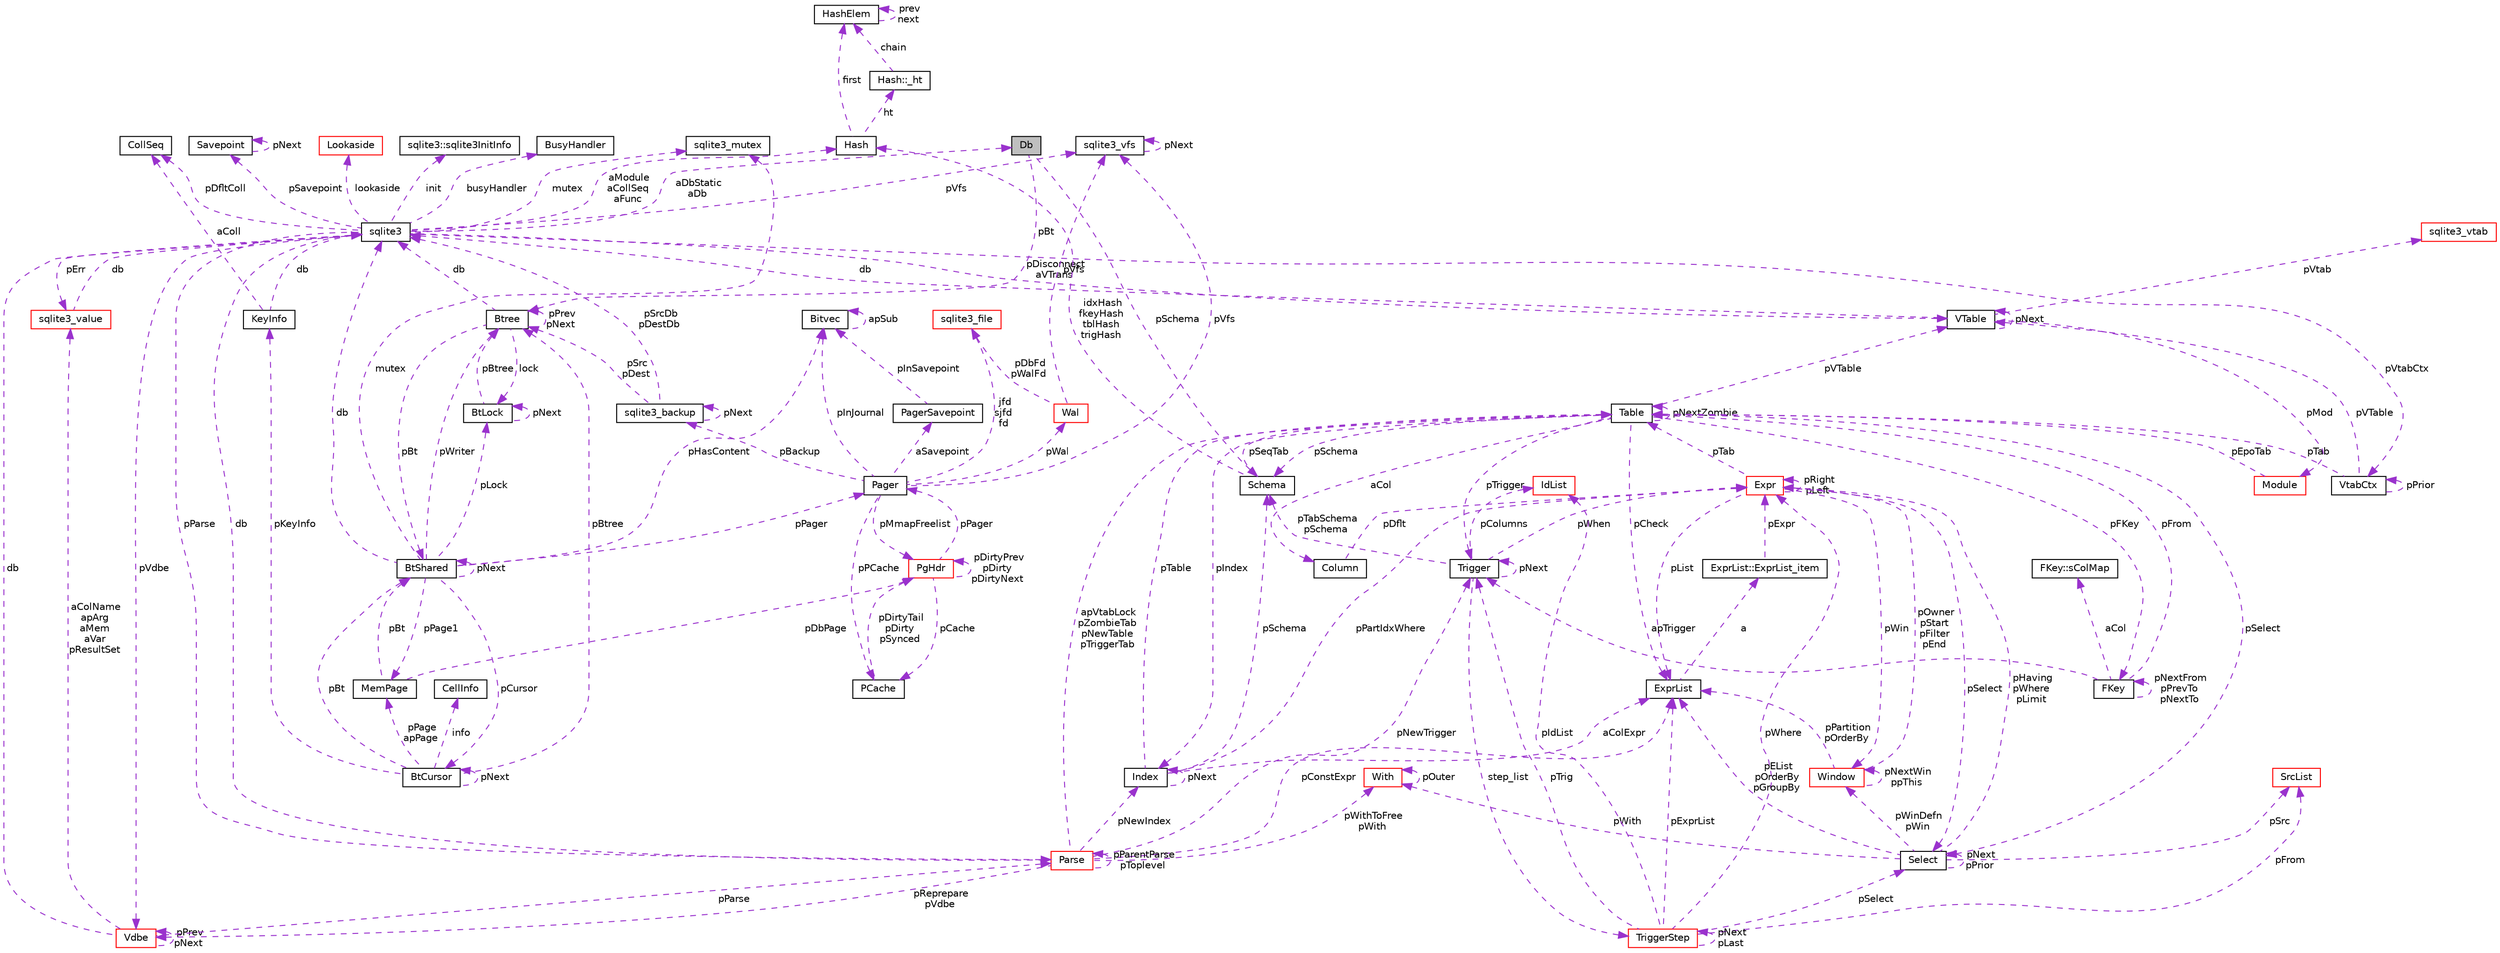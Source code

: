 digraph "Db"
{
 // LATEX_PDF_SIZE
  edge [fontname="Helvetica",fontsize="10",labelfontname="Helvetica",labelfontsize="10"];
  node [fontname="Helvetica",fontsize="10",shape=record];
  Node1 [label="Db",height=0.2,width=0.4,color="black", fillcolor="grey75", style="filled", fontcolor="black",tooltip=" "];
  Node2 -> Node1 [dir="back",color="darkorchid3",fontsize="10",style="dashed",label=" pSchema" ,fontname="Helvetica"];
  Node2 [label="Schema",height=0.2,width=0.4,color="black", fillcolor="white", style="filled",URL="$structSchema.html",tooltip=" "];
  Node3 -> Node2 [dir="back",color="darkorchid3",fontsize="10",style="dashed",label=" pSeqTab" ,fontname="Helvetica"];
  Node3 [label="Table",height=0.2,width=0.4,color="black", fillcolor="white", style="filled",URL="$structTable.html",tooltip=" "];
  Node2 -> Node3 [dir="back",color="darkorchid3",fontsize="10",style="dashed",label=" pSchema" ,fontname="Helvetica"];
  Node4 -> Node3 [dir="back",color="darkorchid3",fontsize="10",style="dashed",label=" aCol" ,fontname="Helvetica"];
  Node4 [label="Column",height=0.2,width=0.4,color="black", fillcolor="white", style="filled",URL="$structColumn.html",tooltip=" "];
  Node5 -> Node4 [dir="back",color="darkorchid3",fontsize="10",style="dashed",label=" pDflt" ,fontname="Helvetica"];
  Node5 [label="Expr",height=0.2,width=0.4,color="red", fillcolor="white", style="filled",URL="$structExpr.html",tooltip=" "];
  Node5 -> Node5 [dir="back",color="darkorchid3",fontsize="10",style="dashed",label=" pRight\npLeft" ,fontname="Helvetica"];
  Node3 -> Node5 [dir="back",color="darkorchid3",fontsize="10",style="dashed",label=" pTab" ,fontname="Helvetica"];
  Node13 -> Node5 [dir="back",color="darkorchid3",fontsize="10",style="dashed",label=" pSelect" ,fontname="Helvetica"];
  Node13 [label="Select",height=0.2,width=0.4,color="black", fillcolor="white", style="filled",URL="$structSelect.html",tooltip=" "];
  Node5 -> Node13 [dir="back",color="darkorchid3",fontsize="10",style="dashed",label=" pHaving\npWhere\npLimit" ,fontname="Helvetica"];
  Node14 -> Node13 [dir="back",color="darkorchid3",fontsize="10",style="dashed",label=" pWith" ,fontname="Helvetica"];
  Node14 [label="With",height=0.2,width=0.4,color="red", fillcolor="white", style="filled",URL="$structWith.html",tooltip=" "];
  Node14 -> Node14 [dir="back",color="darkorchid3",fontsize="10",style="dashed",label=" pOuter" ,fontname="Helvetica"];
  Node13 -> Node13 [dir="back",color="darkorchid3",fontsize="10",style="dashed",label=" pNext\npPrior" ,fontname="Helvetica"];
  Node16 -> Node13 [dir="back",color="darkorchid3",fontsize="10",style="dashed",label=" pSrc" ,fontname="Helvetica"];
  Node16 [label="SrcList",height=0.2,width=0.4,color="red", fillcolor="white", style="filled",URL="$structSrcList.html",tooltip=" "];
  Node11 -> Node13 [dir="back",color="darkorchid3",fontsize="10",style="dashed",label=" pEList\npOrderBy\npGroupBy" ,fontname="Helvetica"];
  Node11 [label="ExprList",height=0.2,width=0.4,color="black", fillcolor="white", style="filled",URL="$structExprList.html",tooltip=" "];
  Node12 -> Node11 [dir="back",color="darkorchid3",fontsize="10",style="dashed",label=" a" ,fontname="Helvetica"];
  Node12 [label="ExprList::ExprList_item",height=0.2,width=0.4,color="black", fillcolor="white", style="filled",URL="$structExprList_1_1ExprList__item.html",tooltip=" "];
  Node5 -> Node12 [dir="back",color="darkorchid3",fontsize="10",style="dashed",label=" pExpr" ,fontname="Helvetica"];
  Node21 -> Node13 [dir="back",color="darkorchid3",fontsize="10",style="dashed",label=" pWinDefn\npWin" ,fontname="Helvetica"];
  Node21 [label="Window",height=0.2,width=0.4,color="red", fillcolor="white", style="filled",URL="$structWindow.html",tooltip=" "];
  Node5 -> Node21 [dir="back",color="darkorchid3",fontsize="10",style="dashed",label=" pOwner\npStart\npFilter\npEnd" ,fontname="Helvetica"];
  Node11 -> Node21 [dir="back",color="darkorchid3",fontsize="10",style="dashed",label=" pPartition\npOrderBy" ,fontname="Helvetica"];
  Node21 -> Node21 [dir="back",color="darkorchid3",fontsize="10",style="dashed",label=" pNextWin\nppThis" ,fontname="Helvetica"];
  Node11 -> Node5 [dir="back",color="darkorchid3",fontsize="10",style="dashed",label=" pList" ,fontname="Helvetica"];
  Node21 -> Node5 [dir="back",color="darkorchid3",fontsize="10",style="dashed",label=" pWin" ,fontname="Helvetica"];
  Node22 -> Node3 [dir="back",color="darkorchid3",fontsize="10",style="dashed",label=" pFKey" ,fontname="Helvetica"];
  Node22 [label="FKey",height=0.2,width=0.4,color="black", fillcolor="white", style="filled",URL="$structFKey.html",tooltip=" "];
  Node23 -> Node22 [dir="back",color="darkorchid3",fontsize="10",style="dashed",label=" aCol" ,fontname="Helvetica"];
  Node23 [label="FKey::sColMap",height=0.2,width=0.4,color="black", fillcolor="white", style="filled",URL="$structFKey_1_1sColMap.html",tooltip=" "];
  Node22 -> Node22 [dir="back",color="darkorchid3",fontsize="10",style="dashed",label=" pNextFrom\npPrevTo\npNextTo" ,fontname="Helvetica"];
  Node3 -> Node22 [dir="back",color="darkorchid3",fontsize="10",style="dashed",label=" pFrom" ,fontname="Helvetica"];
  Node24 -> Node22 [dir="back",color="darkorchid3",fontsize="10",style="dashed",label=" apTrigger" ,fontname="Helvetica"];
  Node24 [label="Trigger",height=0.2,width=0.4,color="black", fillcolor="white", style="filled",URL="$structTrigger.html",tooltip=" "];
  Node25 -> Node24 [dir="back",color="darkorchid3",fontsize="10",style="dashed",label=" step_list" ,fontname="Helvetica"];
  Node25 [label="TriggerStep",height=0.2,width=0.4,color="red", fillcolor="white", style="filled",URL="$structTriggerStep.html",tooltip=" "];
  Node25 -> Node25 [dir="back",color="darkorchid3",fontsize="10",style="dashed",label=" pNext\npLast" ,fontname="Helvetica"];
  Node5 -> Node25 [dir="back",color="darkorchid3",fontsize="10",style="dashed",label=" pWhere" ,fontname="Helvetica"];
  Node18 -> Node25 [dir="back",color="darkorchid3",fontsize="10",style="dashed",label=" pIdList" ,fontname="Helvetica"];
  Node18 [label="IdList",height=0.2,width=0.4,color="red", fillcolor="white", style="filled",URL="$structIdList.html",tooltip=" "];
  Node13 -> Node25 [dir="back",color="darkorchid3",fontsize="10",style="dashed",label=" pSelect" ,fontname="Helvetica"];
  Node24 -> Node25 [dir="back",color="darkorchid3",fontsize="10",style="dashed",label=" pTrig" ,fontname="Helvetica"];
  Node16 -> Node25 [dir="back",color="darkorchid3",fontsize="10",style="dashed",label=" pFrom" ,fontname="Helvetica"];
  Node11 -> Node25 [dir="back",color="darkorchid3",fontsize="10",style="dashed",label=" pExprList" ,fontname="Helvetica"];
  Node2 -> Node24 [dir="back",color="darkorchid3",fontsize="10",style="dashed",label=" pTabSchema\npSchema" ,fontname="Helvetica"];
  Node5 -> Node24 [dir="back",color="darkorchid3",fontsize="10",style="dashed",label=" pWhen" ,fontname="Helvetica"];
  Node18 -> Node24 [dir="back",color="darkorchid3",fontsize="10",style="dashed",label=" pColumns" ,fontname="Helvetica"];
  Node24 -> Node24 [dir="back",color="darkorchid3",fontsize="10",style="dashed",label=" pNext" ,fontname="Helvetica"];
  Node27 -> Node3 [dir="back",color="darkorchid3",fontsize="10",style="dashed",label=" pVTable" ,fontname="Helvetica"];
  Node27 [label="VTable",height=0.2,width=0.4,color="black", fillcolor="white", style="filled",URL="$structVTable.html",tooltip=" "];
  Node28 -> Node27 [dir="back",color="darkorchid3",fontsize="10",style="dashed",label=" db" ,fontname="Helvetica"];
  Node28 [label="sqlite3",height=0.2,width=0.4,color="black", fillcolor="white", style="filled",URL="$structsqlite3.html",tooltip=" "];
  Node29 -> Node28 [dir="back",color="darkorchid3",fontsize="10",style="dashed",label=" pVdbe" ,fontname="Helvetica"];
  Node29 [label="Vdbe",height=0.2,width=0.4,color="red", fillcolor="white", style="filled",URL="$structVdbe.html",tooltip=" "];
  Node29 -> Node29 [dir="back",color="darkorchid3",fontsize="10",style="dashed",label=" pPrev\npNext" ,fontname="Helvetica"];
  Node28 -> Node29 [dir="back",color="darkorchid3",fontsize="10",style="dashed",label=" db" ,fontname="Helvetica"];
  Node30 -> Node29 [dir="back",color="darkorchid3",fontsize="10",style="dashed",label=" aColName\napArg\naMem\naVar\npResultSet" ,fontname="Helvetica"];
  Node30 [label="sqlite3_value",height=0.2,width=0.4,color="red", fillcolor="white", style="filled",URL="$structsqlite3__value.html",tooltip=" "];
  Node28 -> Node30 [dir="back",color="darkorchid3",fontsize="10",style="dashed",label=" db" ,fontname="Helvetica"];
  Node73 -> Node29 [dir="back",color="darkorchid3",fontsize="10",style="dashed",label=" pParse" ,fontname="Helvetica"];
  Node73 [label="Parse",height=0.2,width=0.4,color="red", fillcolor="white", style="filled",URL="$structParse.html",tooltip=" "];
  Node29 -> Node73 [dir="back",color="darkorchid3",fontsize="10",style="dashed",label=" pReprepare\npVdbe" ,fontname="Helvetica"];
  Node28 -> Node73 [dir="back",color="darkorchid3",fontsize="10",style="dashed",label=" db" ,fontname="Helvetica"];
  Node14 -> Node73 [dir="back",color="darkorchid3",fontsize="10",style="dashed",label=" pWithToFree\npWith" ,fontname="Helvetica"];
  Node3 -> Node73 [dir="back",color="darkorchid3",fontsize="10",style="dashed",label=" apVtabLock\npZombieTab\npNewTable\npTriggerTab" ,fontname="Helvetica"];
  Node24 -> Node73 [dir="back",color="darkorchid3",fontsize="10",style="dashed",label=" pNewTrigger" ,fontname="Helvetica"];
  Node20 -> Node73 [dir="back",color="darkorchid3",fontsize="10",style="dashed",label=" pNewIndex" ,fontname="Helvetica"];
  Node20 [label="Index",height=0.2,width=0.4,color="black", fillcolor="white", style="filled",URL="$structIndex.html",tooltip=" "];
  Node2 -> Node20 [dir="back",color="darkorchid3",fontsize="10",style="dashed",label=" pSchema" ,fontname="Helvetica"];
  Node5 -> Node20 [dir="back",color="darkorchid3",fontsize="10",style="dashed",label=" pPartIdxWhere" ,fontname="Helvetica"];
  Node3 -> Node20 [dir="back",color="darkorchid3",fontsize="10",style="dashed",label=" pTable" ,fontname="Helvetica"];
  Node11 -> Node20 [dir="back",color="darkorchid3",fontsize="10",style="dashed",label=" aColExpr" ,fontname="Helvetica"];
  Node20 -> Node20 [dir="back",color="darkorchid3",fontsize="10",style="dashed",label=" pNext" ,fontname="Helvetica"];
  Node11 -> Node73 [dir="back",color="darkorchid3",fontsize="10",style="dashed",label=" pConstExpr" ,fontname="Helvetica"];
  Node73 -> Node73 [dir="back",color="darkorchid3",fontsize="10",style="dashed",label=" pParentParse\npToplevel" ,fontname="Helvetica"];
  Node79 -> Node28 [dir="back",color="darkorchid3",fontsize="10",style="dashed",label=" pSavepoint" ,fontname="Helvetica"];
  Node79 [label="Savepoint",height=0.2,width=0.4,color="black", fillcolor="white", style="filled",URL="$structSavepoint.html",tooltip=" "];
  Node79 -> Node79 [dir="back",color="darkorchid3",fontsize="10",style="dashed",label=" pNext" ,fontname="Helvetica"];
  Node80 -> Node28 [dir="back",color="darkorchid3",fontsize="10",style="dashed",label=" lookaside" ,fontname="Helvetica"];
  Node80 [label="Lookaside",height=0.2,width=0.4,color="red", fillcolor="white", style="filled",URL="$structLookaside.html",tooltip=" "];
  Node30 -> Node28 [dir="back",color="darkorchid3",fontsize="10",style="dashed",label=" pErr" ,fontname="Helvetica"];
  Node39 -> Node28 [dir="back",color="darkorchid3",fontsize="10",style="dashed",label=" mutex" ,fontname="Helvetica"];
  Node39 [label="sqlite3_mutex",height=0.2,width=0.4,color="black", fillcolor="white", style="filled",URL="$structsqlite3__mutex.html",tooltip=" "];
  Node50 -> Node28 [dir="back",color="darkorchid3",fontsize="10",style="dashed",label=" pVfs" ,fontname="Helvetica"];
  Node50 [label="sqlite3_vfs",height=0.2,width=0.4,color="black", fillcolor="white", style="filled",URL="$structsqlite3__vfs.html",tooltip=" "];
  Node50 -> Node50 [dir="back",color="darkorchid3",fontsize="10",style="dashed",label=" pNext" ,fontname="Helvetica"];
  Node82 -> Node28 [dir="back",color="darkorchid3",fontsize="10",style="dashed",label=" init" ,fontname="Helvetica"];
  Node82 [label="sqlite3::sqlite3InitInfo",height=0.2,width=0.4,color="black", fillcolor="white", style="filled",URL="$structsqlite3_1_1sqlite3InitInfo.html",tooltip=" "];
  Node83 -> Node28 [dir="back",color="darkorchid3",fontsize="10",style="dashed",label=" busyHandler" ,fontname="Helvetica"];
  Node83 [label="BusyHandler",height=0.2,width=0.4,color="black", fillcolor="white", style="filled",URL="$structBusyHandler.html",tooltip=" "];
  Node84 -> Node28 [dir="back",color="darkorchid3",fontsize="10",style="dashed",label=" pVtabCtx" ,fontname="Helvetica"];
  Node84 [label="VtabCtx",height=0.2,width=0.4,color="black", fillcolor="white", style="filled",URL="$structVtabCtx.html",tooltip=" "];
  Node84 -> Node84 [dir="back",color="darkorchid3",fontsize="10",style="dashed",label=" pPrior" ,fontname="Helvetica"];
  Node27 -> Node84 [dir="back",color="darkorchid3",fontsize="10",style="dashed",label=" pVTable" ,fontname="Helvetica"];
  Node3 -> Node84 [dir="back",color="darkorchid3",fontsize="10",style="dashed",label=" pTab" ,fontname="Helvetica"];
  Node55 -> Node28 [dir="back",color="darkorchid3",fontsize="10",style="dashed",label=" pDfltColl" ,fontname="Helvetica"];
  Node55 [label="CollSeq",height=0.2,width=0.4,color="black", fillcolor="white", style="filled",URL="$structCollSeq.html",tooltip=" "];
  Node27 -> Node28 [dir="back",color="darkorchid3",fontsize="10",style="dashed",label=" pDisconnect\naVTrans" ,fontname="Helvetica"];
  Node1 -> Node28 [dir="back",color="darkorchid3",fontsize="10",style="dashed",label=" aDbStatic\naDb" ,fontname="Helvetica"];
  Node85 -> Node28 [dir="back",color="darkorchid3",fontsize="10",style="dashed",label=" aModule\naCollSeq\naFunc" ,fontname="Helvetica"];
  Node85 [label="Hash",height=0.2,width=0.4,color="black", fillcolor="white", style="filled",URL="$structHash.html",tooltip=" "];
  Node86 -> Node85 [dir="back",color="darkorchid3",fontsize="10",style="dashed",label=" ht" ,fontname="Helvetica"];
  Node86 [label="Hash::_ht",height=0.2,width=0.4,color="black", fillcolor="white", style="filled",URL="$structHash_1_1__ht.html",tooltip=" "];
  Node87 -> Node86 [dir="back",color="darkorchid3",fontsize="10",style="dashed",label=" chain" ,fontname="Helvetica"];
  Node87 [label="HashElem",height=0.2,width=0.4,color="black", fillcolor="white", style="filled",URL="$structHashElem.html",tooltip=" "];
  Node87 -> Node87 [dir="back",color="darkorchid3",fontsize="10",style="dashed",label=" prev\nnext" ,fontname="Helvetica"];
  Node87 -> Node85 [dir="back",color="darkorchid3",fontsize="10",style="dashed",label=" first" ,fontname="Helvetica"];
  Node73 -> Node28 [dir="back",color="darkorchid3",fontsize="10",style="dashed",label=" pParse" ,fontname="Helvetica"];
  Node27 -> Node27 [dir="back",color="darkorchid3",fontsize="10",style="dashed",label=" pNext" ,fontname="Helvetica"];
  Node88 -> Node27 [dir="back",color="darkorchid3",fontsize="10",style="dashed",label=" pMod" ,fontname="Helvetica"];
  Node88 [label="Module",height=0.2,width=0.4,color="red", fillcolor="white", style="filled",URL="$structModule.html",tooltip=" "];
  Node3 -> Node88 [dir="back",color="darkorchid3",fontsize="10",style="dashed",label=" pEpoTab" ,fontname="Helvetica"];
  Node57 -> Node27 [dir="back",color="darkorchid3",fontsize="10",style="dashed",label=" pVtab" ,fontname="Helvetica"];
  Node57 [label="sqlite3_vtab",height=0.2,width=0.4,color="red", fillcolor="white", style="filled",URL="$structsqlite3__vtab.html",tooltip=" "];
  Node3 -> Node3 [dir="back",color="darkorchid3",fontsize="10",style="dashed",label=" pNextZombie" ,fontname="Helvetica"];
  Node24 -> Node3 [dir="back",color="darkorchid3",fontsize="10",style="dashed",label=" pTrigger" ,fontname="Helvetica"];
  Node13 -> Node3 [dir="back",color="darkorchid3",fontsize="10",style="dashed",label=" pSelect" ,fontname="Helvetica"];
  Node11 -> Node3 [dir="back",color="darkorchid3",fontsize="10",style="dashed",label=" pCheck" ,fontname="Helvetica"];
  Node20 -> Node3 [dir="back",color="darkorchid3",fontsize="10",style="dashed",label=" pIndex" ,fontname="Helvetica"];
  Node85 -> Node2 [dir="back",color="darkorchid3",fontsize="10",style="dashed",label=" idxHash\nfkeyHash\ntblHash\ntrigHash" ,fontname="Helvetica"];
  Node41 -> Node1 [dir="back",color="darkorchid3",fontsize="10",style="dashed",label=" pBt" ,fontname="Helvetica"];
  Node41 [label="Btree",height=0.2,width=0.4,color="black", fillcolor="white", style="filled",URL="$structBtree.html",tooltip=" "];
  Node37 -> Node41 [dir="back",color="darkorchid3",fontsize="10",style="dashed",label=" pBt" ,fontname="Helvetica"];
  Node37 [label="BtShared",height=0.2,width=0.4,color="black", fillcolor="white", style="filled",URL="$structBtShared.html",tooltip=" "];
  Node35 -> Node37 [dir="back",color="darkorchid3",fontsize="10",style="dashed",label=" pCursor" ,fontname="Helvetica"];
  Node35 [label="BtCursor",height=0.2,width=0.4,color="black", fillcolor="white", style="filled",URL="$structBtCursor.html",tooltip=" "];
  Node35 -> Node35 [dir="back",color="darkorchid3",fontsize="10",style="dashed",label=" pNext" ,fontname="Helvetica"];
  Node36 -> Node35 [dir="back",color="darkorchid3",fontsize="10",style="dashed",label=" info" ,fontname="Helvetica"];
  Node36 [label="CellInfo",height=0.2,width=0.4,color="black", fillcolor="white", style="filled",URL="$structCellInfo.html",tooltip=" "];
  Node37 -> Node35 [dir="back",color="darkorchid3",fontsize="10",style="dashed",label=" pBt" ,fontname="Helvetica"];
  Node42 -> Node35 [dir="back",color="darkorchid3",fontsize="10",style="dashed",label=" pPage\napPage" ,fontname="Helvetica"];
  Node42 [label="MemPage",height=0.2,width=0.4,color="black", fillcolor="white", style="filled",URL="$structMemPage.html",tooltip=" "];
  Node37 -> Node42 [dir="back",color="darkorchid3",fontsize="10",style="dashed",label=" pBt" ,fontname="Helvetica"];
  Node43 -> Node42 [dir="back",color="darkorchid3",fontsize="10",style="dashed",label=" pDbPage" ,fontname="Helvetica"];
  Node43 [label="PgHdr",height=0.2,width=0.4,color="red", fillcolor="white", style="filled",URL="$structPgHdr.html",tooltip=" "];
  Node45 -> Node43 [dir="back",color="darkorchid3",fontsize="10",style="dashed",label=" pCache" ,fontname="Helvetica"];
  Node45 [label="PCache",height=0.2,width=0.4,color="black", fillcolor="white", style="filled",URL="$structPCache.html",tooltip=" "];
  Node43 -> Node45 [dir="back",color="darkorchid3",fontsize="10",style="dashed",label=" pDirtyTail\npDirty\npSynced" ,fontname="Helvetica"];
  Node43 -> Node43 [dir="back",color="darkorchid3",fontsize="10",style="dashed",label=" pDirtyPrev\npDirty\npDirtyNext" ,fontname="Helvetica"];
  Node46 -> Node43 [dir="back",color="darkorchid3",fontsize="10",style="dashed",label=" pPager" ,fontname="Helvetica"];
  Node46 [label="Pager",height=0.2,width=0.4,color="black", fillcolor="white", style="filled",URL="$structPager.html",tooltip=" "];
  Node45 -> Node46 [dir="back",color="darkorchid3",fontsize="10",style="dashed",label=" pPCache" ,fontname="Helvetica"];
  Node47 -> Node46 [dir="back",color="darkorchid3",fontsize="10",style="dashed",label=" pBackup" ,fontname="Helvetica"];
  Node47 [label="sqlite3_backup",height=0.2,width=0.4,color="black", fillcolor="white", style="filled",URL="$structsqlite3__backup.html",tooltip=" "];
  Node47 -> Node47 [dir="back",color="darkorchid3",fontsize="10",style="dashed",label=" pNext" ,fontname="Helvetica"];
  Node28 -> Node47 [dir="back",color="darkorchid3",fontsize="10",style="dashed",label=" pSrcDb\npDestDb" ,fontname="Helvetica"];
  Node41 -> Node47 [dir="back",color="darkorchid3",fontsize="10",style="dashed",label=" pSrc\npDest" ,fontname="Helvetica"];
  Node38 -> Node46 [dir="back",color="darkorchid3",fontsize="10",style="dashed",label=" pInJournal" ,fontname="Helvetica"];
  Node38 [label="Bitvec",height=0.2,width=0.4,color="black", fillcolor="white", style="filled",URL="$structBitvec.html",tooltip=" "];
  Node38 -> Node38 [dir="back",color="darkorchid3",fontsize="10",style="dashed",label=" apSub" ,fontname="Helvetica"];
  Node48 -> Node46 [dir="back",color="darkorchid3",fontsize="10",style="dashed",label=" jfd\nsjfd\nfd" ,fontname="Helvetica"];
  Node48 [label="sqlite3_file",height=0.2,width=0.4,color="red", fillcolor="white", style="filled",URL="$structsqlite3__file.html",tooltip=" "];
  Node50 -> Node46 [dir="back",color="darkorchid3",fontsize="10",style="dashed",label=" pVfs" ,fontname="Helvetica"];
  Node43 -> Node46 [dir="back",color="darkorchid3",fontsize="10",style="dashed",label=" pMmapFreelist" ,fontname="Helvetica"];
  Node51 -> Node46 [dir="back",color="darkorchid3",fontsize="10",style="dashed",label=" pWal" ,fontname="Helvetica"];
  Node51 [label="Wal",height=0.2,width=0.4,color="red", fillcolor="white", style="filled",URL="$structWal.html",tooltip=" "];
  Node48 -> Node51 [dir="back",color="darkorchid3",fontsize="10",style="dashed",label=" pDbFd\npWalFd" ,fontname="Helvetica"];
  Node50 -> Node51 [dir="back",color="darkorchid3",fontsize="10",style="dashed",label=" pVfs" ,fontname="Helvetica"];
  Node53 -> Node46 [dir="back",color="darkorchid3",fontsize="10",style="dashed",label=" aSavepoint" ,fontname="Helvetica"];
  Node53 [label="PagerSavepoint",height=0.2,width=0.4,color="black", fillcolor="white", style="filled",URL="$structPagerSavepoint.html",tooltip=" "];
  Node38 -> Node53 [dir="back",color="darkorchid3",fontsize="10",style="dashed",label=" pInSavepoint" ,fontname="Helvetica"];
  Node54 -> Node35 [dir="back",color="darkorchid3",fontsize="10",style="dashed",label=" pKeyInfo" ,fontname="Helvetica"];
  Node54 [label="KeyInfo",height=0.2,width=0.4,color="black", fillcolor="white", style="filled",URL="$structKeyInfo.html",tooltip=" "];
  Node28 -> Node54 [dir="back",color="darkorchid3",fontsize="10",style="dashed",label=" db" ,fontname="Helvetica"];
  Node55 -> Node54 [dir="back",color="darkorchid3",fontsize="10",style="dashed",label=" aColl" ,fontname="Helvetica"];
  Node41 -> Node35 [dir="back",color="darkorchid3",fontsize="10",style="dashed",label=" pBtree" ,fontname="Helvetica"];
  Node37 -> Node37 [dir="back",color="darkorchid3",fontsize="10",style="dashed",label=" pNext" ,fontname="Helvetica"];
  Node28 -> Node37 [dir="back",color="darkorchid3",fontsize="10",style="dashed",label=" db" ,fontname="Helvetica"];
  Node38 -> Node37 [dir="back",color="darkorchid3",fontsize="10",style="dashed",label=" pHasContent" ,fontname="Helvetica"];
  Node39 -> Node37 [dir="back",color="darkorchid3",fontsize="10",style="dashed",label=" mutex" ,fontname="Helvetica"];
  Node40 -> Node37 [dir="back",color="darkorchid3",fontsize="10",style="dashed",label=" pLock" ,fontname="Helvetica"];
  Node40 [label="BtLock",height=0.2,width=0.4,color="black", fillcolor="white", style="filled",URL="$structBtLock.html",tooltip=" "];
  Node40 -> Node40 [dir="back",color="darkorchid3",fontsize="10",style="dashed",label=" pNext" ,fontname="Helvetica"];
  Node41 -> Node40 [dir="back",color="darkorchid3",fontsize="10",style="dashed",label=" pBtree" ,fontname="Helvetica"];
  Node42 -> Node37 [dir="back",color="darkorchid3",fontsize="10",style="dashed",label=" pPage1" ,fontname="Helvetica"];
  Node41 -> Node37 [dir="back",color="darkorchid3",fontsize="10",style="dashed",label=" pWriter" ,fontname="Helvetica"];
  Node46 -> Node37 [dir="back",color="darkorchid3",fontsize="10",style="dashed",label=" pPager" ,fontname="Helvetica"];
  Node28 -> Node41 [dir="back",color="darkorchid3",fontsize="10",style="dashed",label=" db" ,fontname="Helvetica"];
  Node40 -> Node41 [dir="back",color="darkorchid3",fontsize="10",style="dashed",label=" lock" ,fontname="Helvetica"];
  Node41 -> Node41 [dir="back",color="darkorchid3",fontsize="10",style="dashed",label=" pPrev\npNext" ,fontname="Helvetica"];
}

